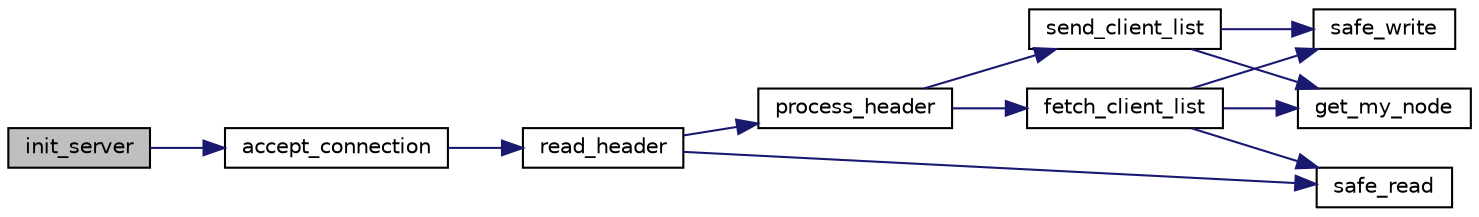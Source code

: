 digraph "init_server"
{
 // LATEX_PDF_SIZE
  edge [fontname="Helvetica",fontsize="10",labelfontname="Helvetica",labelfontsize="10"];
  node [fontname="Helvetica",fontsize="10",shape=record];
  rankdir="LR";
  Node1 [label="init_server",height=0.2,width=0.4,color="black", fillcolor="grey75", style="filled", fontcolor="black",tooltip="Launches a server instance, connected to the peer-to-peer network 'hostname'."];
  Node1 -> Node2 [color="midnightblue",fontsize="10",style="solid",fontname="Helvetica"];
  Node2 [label="accept_connection",height=0.2,width=0.4,color="black", fillcolor="white", style="filled",URL="$network_2server_8c.html#a873dc571b495b7da48951acc844a7b0b",tooltip=" "];
  Node2 -> Node3 [color="midnightblue",fontsize="10",style="solid",fontname="Helvetica"];
  Node3 [label="read_header",height=0.2,width=0.4,color="black", fillcolor="white", style="filled",URL="$get__data_8h.html#a764b554b18055697e4032f0a173185e4",tooltip="Waits a header in 'sockfd', reads it and processes it."];
  Node3 -> Node4 [color="midnightblue",fontsize="10",style="solid",fontname="Helvetica"];
  Node4 [label="process_header",height=0.2,width=0.4,color="black", fillcolor="white", style="filled",URL="$get__data_8c.html#a56fe14e6f01f9d30d47882381d50d1f1",tooltip=" "];
  Node4 -> Node5 [color="midnightblue",fontsize="10",style="solid",fontname="Helvetica"];
  Node5 [label="fetch_client_list",height=0.2,width=0.4,color="black", fillcolor="white", style="filled",URL="$get__data_8c.html#ad45197fe0e164a777849753c436479ea",tooltip="Merges my neighbours list with the one sent by 'neighbour_id'."];
  Node5 -> Node6 [color="midnightblue",fontsize="10",style="solid",fontname="Helvetica"];
  Node6 [label="get_my_node",height=0.2,width=0.4,color="black", fillcolor="white", style="filled",URL="$client_8h.html#a4ea1881daff49eeaf17c8600631e7cf0",tooltip="Get the my node object."];
  Node5 -> Node7 [color="midnightblue",fontsize="10",style="solid",fontname="Helvetica"];
  Node7 [label="safe_read",height=0.2,width=0.4,color="black", fillcolor="white", style="filled",URL="$safe_8h.html#a5cdb8f1fd0a2b177164e88074639a648",tooltip="Reads safely in a file descriptor until '\\r\\n\\r\\n'."];
  Node5 -> Node8 [color="midnightblue",fontsize="10",style="solid",fontname="Helvetica"];
  Node8 [label="safe_write",height=0.2,width=0.4,color="black", fillcolor="white", style="filled",URL="$safe_8h.html#a405edff38f586c79822927a3b981e504",tooltip="Writes safely to a file descriptor."];
  Node4 -> Node9 [color="midnightblue",fontsize="10",style="solid",fontname="Helvetica"];
  Node9 [label="send_client_list",height=0.2,width=0.4,color="black", fillcolor="white", style="filled",URL="$send__data_8h.html#a70da282508006ff2f6b07d7b410ce8be",tooltip="Sends my client list to a node via 'sockfd'."];
  Node9 -> Node6 [color="midnightblue",fontsize="10",style="solid",fontname="Helvetica"];
  Node9 -> Node8 [color="midnightblue",fontsize="10",style="solid",fontname="Helvetica"];
  Node3 -> Node7 [color="midnightblue",fontsize="10",style="solid",fontname="Helvetica"];
}
